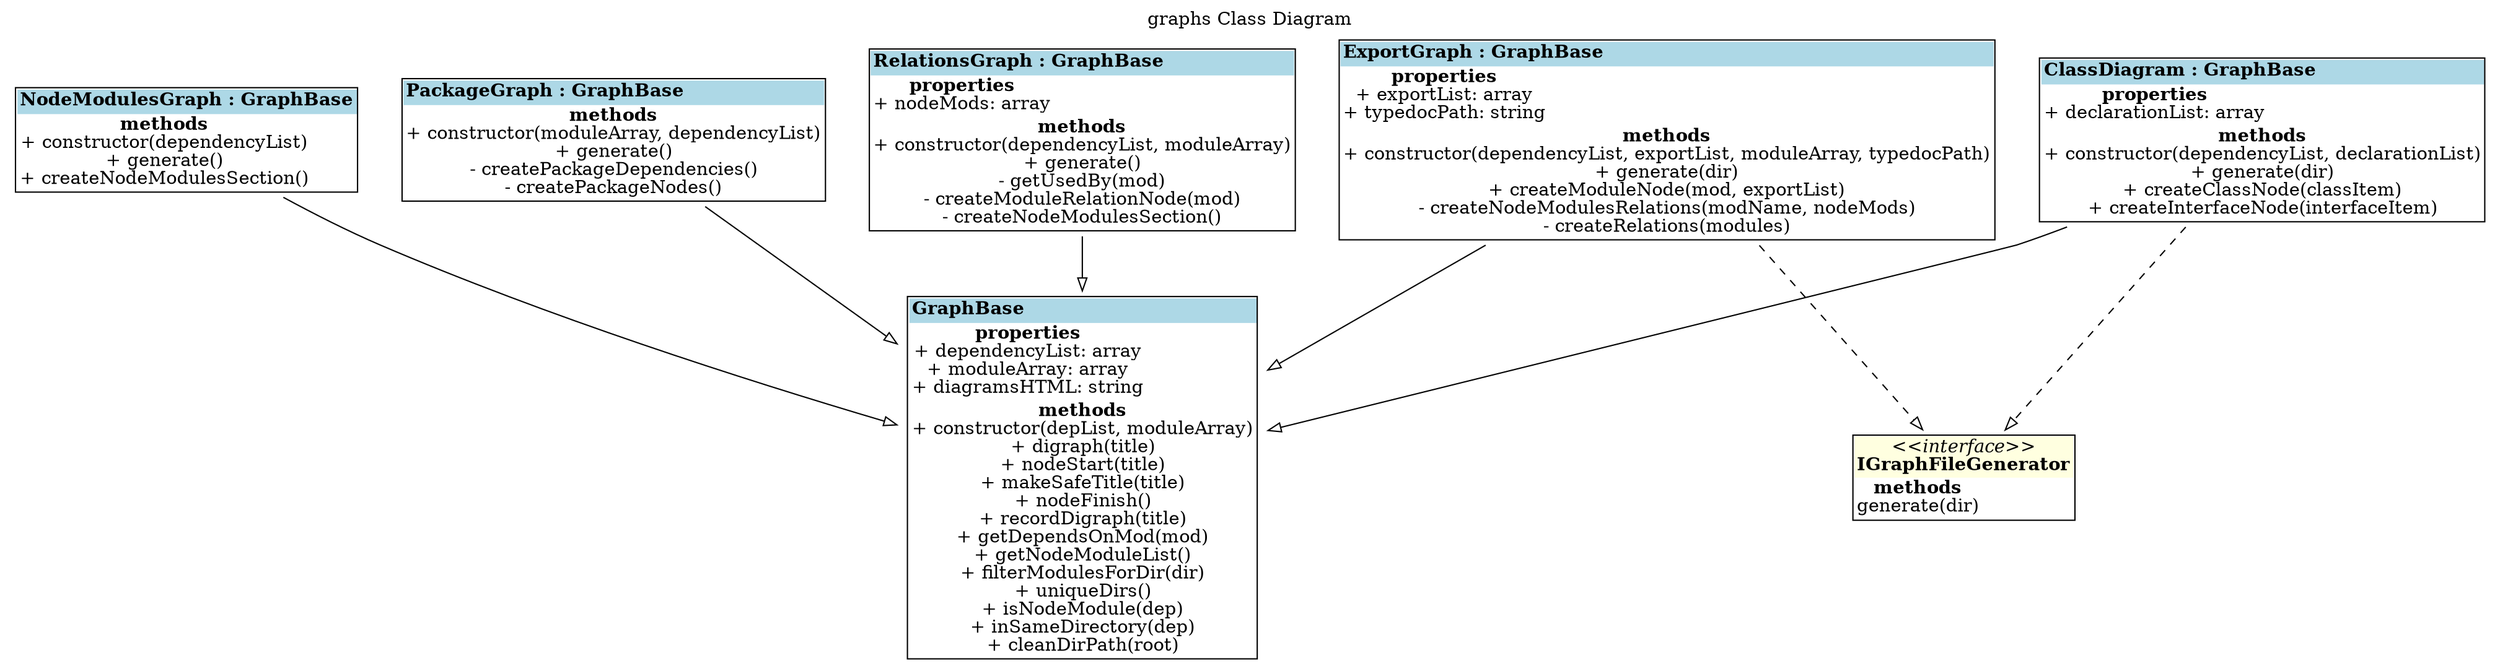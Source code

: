 digraph {label="graphs Class Diagram";
labelloc="t";
"ClassDiagram" [shape=none, label=<<TABLE cellspacing="0" cellborder="0" align="left">
<TR><TD align="left" bgcolor="lightblue"><B>ClassDiagram : GraphBase</B></TD></TR>
<TR><TD align="left"><B>properties</B><BR/>
+ declarationList: array<BR/>
</TD></TR>
<TR><TD align="left"><B>methods</B><BR/>
+ constructor(dependencyList, declarationList)<BR/>
+ generate(dir)<BR/>
+ createClassNode(classItem)<BR/>
+ createInterfaceNode(interfaceItem)<BR/>
</TD></TR>
</TABLE>>];
"ClassDiagram"->"GraphBase" [arrowhead=empty, style=solid];
"ClassDiagram"->"IGraphFileGenerator" [arrowhead=empty, style=dashed];

"ExportGraph" [shape=none, label=<<TABLE cellspacing="0" cellborder="0" align="left">
<TR><TD align="left" bgcolor="lightblue"><B>ExportGraph : GraphBase</B></TD></TR>
<TR><TD align="left"><B>properties</B><BR/>
+ exportList: array<BR/>
+ typedocPath: string<BR/>
</TD></TR>
<TR><TD align="left"><B>methods</B><BR/>
+ constructor(dependencyList, exportList, moduleArray, typedocPath)<BR/>
+ generate(dir)<BR/>
+ createModuleNode(mod, exportList)<BR/>
- createNodeModulesRelations(modName, nodeMods)<BR/>
- createRelations(modules)<BR/>
</TD></TR>
</TABLE>>];
"ExportGraph"->"GraphBase" [arrowhead=empty, style=solid];
"ExportGraph"->"IGraphFileGenerator" [arrowhead=empty, style=dashed];

"GraphBase" [shape=none, label=<<TABLE cellspacing="0" cellborder="0" align="left">
<TR><TD align="left" bgcolor="lightblue"><B>GraphBase</B></TD></TR>
<TR><TD align="left"><B>properties</B><BR/>
+ dependencyList: array<BR/>
+ moduleArray: array<BR/>
+ diagramsHTML: string<BR/>
</TD></TR>
<TR><TD align="left"><B>methods</B><BR/>
+ constructor(depList, moduleArray)<BR/>
+ digraph(title)<BR/>
+ nodeStart(title)<BR/>
+ makeSafeTitle(title)<BR/>
+ nodeFinish()<BR/>
+ recordDigraph(title)<BR/>
+ getDependsOnMod(mod)<BR/>
+ getNodeModuleList()<BR/>
+ filterModulesForDir(dir)<BR/>
+ uniqueDirs()<BR/>
+ isNodeModule(dep)<BR/>
+ inSameDirectory(dep)<BR/>
+ cleanDirPath(root)<BR/>
</TD></TR>
</TABLE>>];

"IGraphFileGenerator" [shape=none, label=<<TABLE cellspacing="0" cellborder="0" align="left">
<TR><TD align="center" bgcolor="lightyellow"><I>&lt;&lt;interface&gt;&gt;</I><BR/><B>IGraphFileGenerator</B></TD></TR>
<TR><TD align="left"><B>methods</B><BR/>
generate(dir)<BR/>
</TD></TR>
</TABLE>>];

"NodeModulesGraph" [shape=none, label=<<TABLE cellspacing="0" cellborder="0" align="left">
<TR><TD align="left" bgcolor="lightblue"><B>NodeModulesGraph : GraphBase</B></TD></TR>
<TR><TD align="left"><B>methods</B><BR/>
+ constructor(dependencyList)<BR/>
+ generate()<BR/>
+ createNodeModulesSection()<BR/>
</TD></TR>
</TABLE>>];
"NodeModulesGraph"->"GraphBase" [arrowhead=empty, style=solid];

"PackageGraph" [shape=none, label=<<TABLE cellspacing="0" cellborder="0" align="left">
<TR><TD align="left" bgcolor="lightblue"><B>PackageGraph : GraphBase</B></TD></TR>
<TR><TD align="left"><B>methods</B><BR/>
+ constructor(moduleArray, dependencyList)<BR/>
+ generate()<BR/>
- createPackageDependencies()<BR/>
- createPackageNodes()<BR/>
</TD></TR>
</TABLE>>];
"PackageGraph"->"GraphBase" [arrowhead=empty, style=solid];

"RelationsGraph" [shape=none, label=<<TABLE cellspacing="0" cellborder="0" align="left">
<TR><TD align="left" bgcolor="lightblue"><B>RelationsGraph : GraphBase</B></TD></TR>
<TR><TD align="left"><B>properties</B><BR/>
+ nodeMods: array<BR/>
</TD></TR>
<TR><TD align="left"><B>methods</B><BR/>
+ constructor(dependencyList, moduleArray)<BR/>
+ generate()<BR/>
- getUsedBy(mod)<BR/>
- createModuleRelationNode(mod)<BR/>
- createNodeModulesSection()<BR/>
</TD></TR>
</TABLE>>];
"RelationsGraph"->"GraphBase" [arrowhead=empty, style=solid];

}
